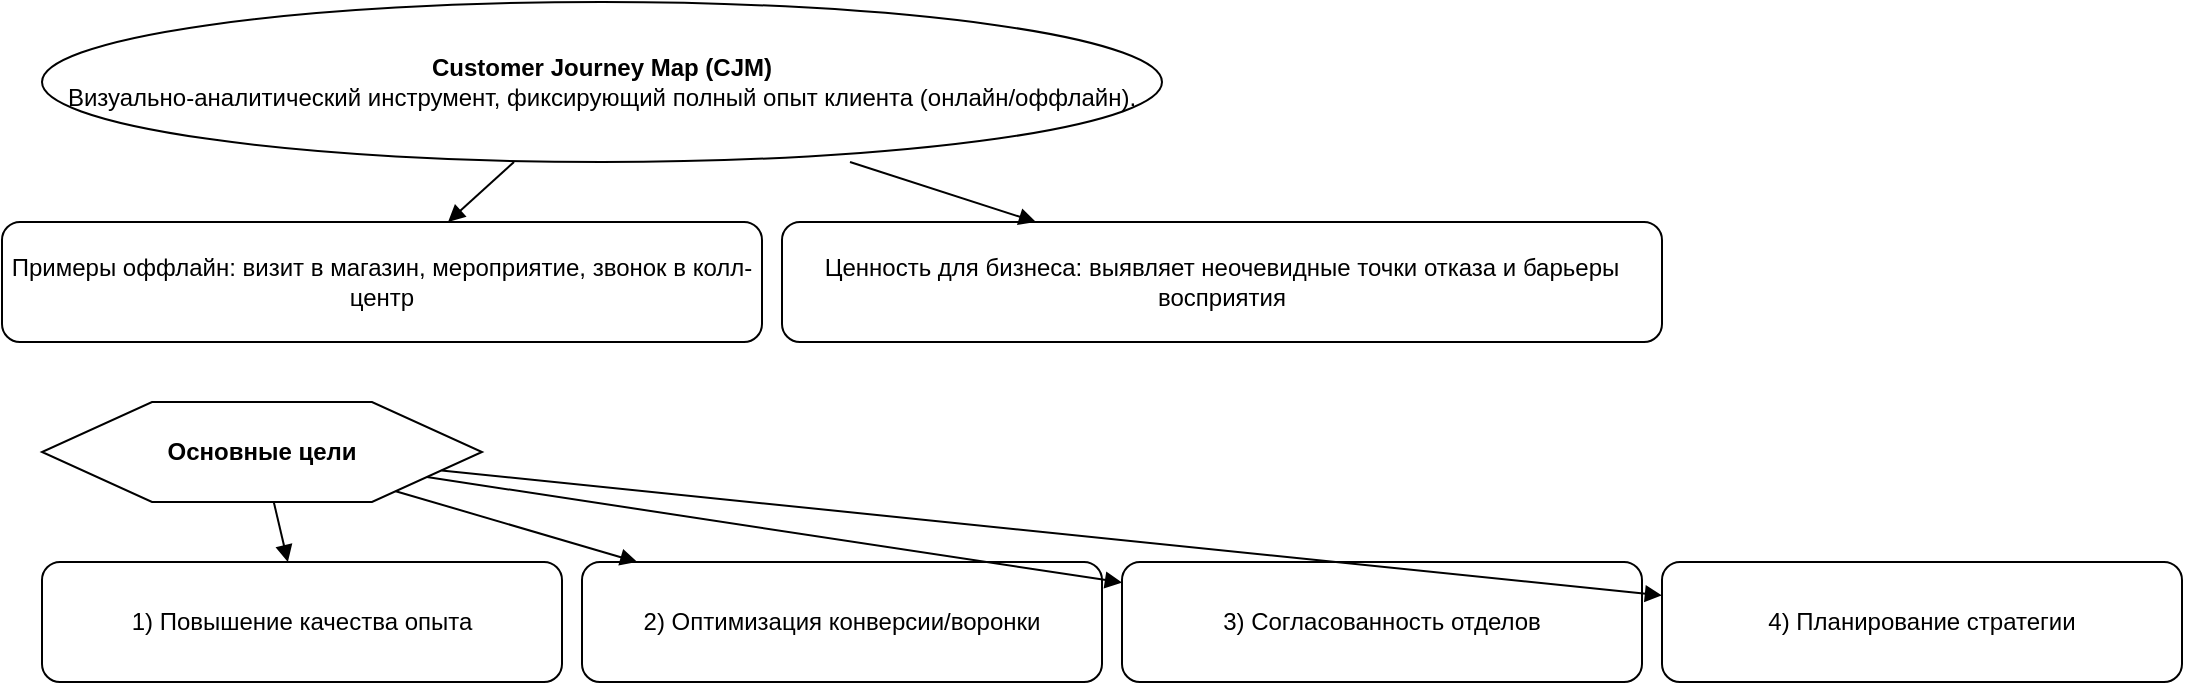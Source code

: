 <?xml version="1.0" encoding="utf-8"?>
<mxfile type="device" version="20.8.10">
  <diagram name="1. Понятие и цели CJM">
    <mxGraphModel dx="1280" dy="720" grid="1" gridSize="10" guides="1" tooltips="1" connect="1" arrows="1" fold="1" page="1" pageScale="1" pageWidth="1920" pageHeight="1080" background="#FFFFFF" math="0" shadow="0">
      <root>
        <mxCell id="0"/>
        <mxCell id="1" parent="0"/>
        <mxCell id="2" value="&lt;b&gt;Customer Journey Map (CJM)&lt;/b&gt;&lt;br&gt;Визуально-аналитический инструмент, фиксирующий полный опыт клиента (онлайн/оффлайн)." style="shape=ellipse;whiteSpace=wrap;html=1;" vertex="1" parent="1">
          <mxGeometry x="60" y="40" width="560" height="80" as="geometry"/>
        </mxCell>
        <mxCell id="3" value="Примеры оффлайн: визит в магазин, мероприятие, звонок в колл-центр" style="rounded=1;whiteSpace=wrap;html=1;" vertex="1" parent="1">
          <mxGeometry x="40" y="150" width="380" height="60" as="geometry"/>
        </mxCell>
        <mxCell id="4" value="Ценность для бизнеса: выявляет неочевидные точки отказа и барьеры восприятия" style="rounded=1;whiteSpace=wrap;html=1;" vertex="1" parent="1">
          <mxGeometry x="430" y="150" width="440" height="60" as="geometry"/>
        </mxCell>
        <mxCell id="5" style="endArrow=block;rounded=1;orthogonalLoop=1;jettySize=auto;html=1;" edge="1" parent="1" source="2" target="3">
          <mxGeometry relative="1" as="geometry"/>
        </mxCell>
        <mxCell id="6" style="endArrow=block;rounded=1;orthogonalLoop=1;jettySize=auto;html=1;" edge="1" parent="1" source="2" target="4">
          <mxGeometry relative="1" as="geometry"/>
        </mxCell>
        <mxCell id="7" value="&lt;b&gt;Основные цели&lt;/b&gt;" style="shape=hexagon;perimeter=hexagonPerimeter;whiteSpace=wrap;html=1;" vertex="1" parent="1">
          <mxGeometry x="60" y="240" width="220" height="50" as="geometry"/>
        </mxCell>
        <mxCell id="8" value="1) Повышение качества опыта" style="rounded=1;whiteSpace=wrap;html=1;" vertex="1" parent="1">
          <mxGeometry x="60" y="320" width="260" height="60" as="geometry"/>
        </mxCell>
        <mxCell id="9" value="2) Оптимизация конверсии/воронки" style="rounded=1;whiteSpace=wrap;html=1;" vertex="1" parent="1">
          <mxGeometry x="330" y="320" width="260" height="60" as="geometry"/>
        </mxCell>
        <mxCell id="10" value="3) Согласованность отделов" style="rounded=1;whiteSpace=wrap;html=1;" vertex="1" parent="1">
          <mxGeometry x="600" y="320" width="260" height="60" as="geometry"/>
        </mxCell>
        <mxCell id="11" value="4) Планирование стратегии" style="rounded=1;whiteSpace=wrap;html=1;" vertex="1" parent="1">
          <mxGeometry x="870" y="320" width="260" height="60" as="geometry"/>
        </mxCell>
        <mxCell id="12" style="endArrow=block;rounded=1;orthogonalLoop=1;jettySize=auto;html=1;" edge="1" parent="1" source="7" target="8">
          <mxGeometry relative="1" as="geometry"/>
        </mxCell>
        <mxCell id="13" style="endArrow=block;rounded=1;orthogonalLoop=1;jettySize=auto;html=1;" edge="1" parent="1" source="7" target="9">
          <mxGeometry relative="1" as="geometry"/>
        </mxCell>
        <mxCell id="14" style="endArrow=block;rounded=1;orthogonalLoop=1;jettySize=auto;html=1;" edge="1" parent="1" source="7" target="10">
          <mxGeometry relative="1" as="geometry"/>
        </mxCell>
        <mxCell id="15" style="endArrow=block;rounded=1;orthogonalLoop=1;jettySize=auto;html=1;" edge="1" parent="1" source="7" target="11">
          <mxGeometry relative="1" as="geometry"/>
        </mxCell>
      </root>
    </mxGraphModel>
  </diagram>
  <diagram name="2. Компоненты и структура CJM">
    <mxGraphModel dx="1280" dy="720" grid="1" gridSize="10" guides="1" tooltips="1" connect="1" arrows="1" fold="1" page="1" pageScale="1" pageWidth="1920" pageHeight="1080" background="#FFFFFF" math="0" shadow="0">
      <root>
        <mxCell id="0"/>
        <mxCell id="1" parent="0"/>
        <mxCell id="2" value="&lt;b&gt;Компоненты CJM&lt;/b&gt;" style="rounded=1;whiteSpace=wrap;html=1;fillColor=#dae8fc;strokeColor=#6c8ebf;" vertex="1" parent="1">
          <mxGeometry x="60" y="30" width="260" height="50" as="geometry"/>
        </mxCell>
        <mxCell id="3" value="&lt;b&gt;Этапы пути&lt;/b&gt;&lt;br&gt;Осведомление → Интерес → Рассмотрение → Покупка → Лояльность" style="swimlane;whiteSpace=wrap;html=1;rounded=1;" vertex="1" parent="1">
          <mxGeometry x="40" y="110" width="520" height="70" as="geometry"/>
        </mxCell>
        <mxCell id="4" style="endArrow=block;rounded=1;orthogonalLoop=1;jettySize=auto;html=1;" edge="1" parent="1" source="2" target="3">
          <mxGeometry relative="1" as="geometry"/>
        </mxCell>
        <mxCell id="5" value="&lt;b&gt;Действия пользователя&lt;/b&gt;&lt;br&gt;Поиск, регистрация, пробная покупка" style="swimlane;whiteSpace=wrap;html=1;rounded=1;" vertex="1" parent="1">
          <mxGeometry x="40" y="190" width="520" height="70" as="geometry"/>
        </mxCell>
        <mxCell id="6" style="endArrow=block;rounded=1;orthogonalLoop=1;jettySize=auto;html=1;" edge="1" parent="1" source="2" target="5">
          <mxGeometry relative="1" as="geometry"/>
        </mxCell>
        <mxCell id="7" value="&lt;b&gt;Каналы&lt;/b&gt;&lt;br&gt;Сайт, соцсети, email, оффлайн" style="swimlane;whiteSpace=wrap;html=1;rounded=1;" vertex="1" parent="1">
          <mxGeometry x="40" y="270" width="520" height="70" as="geometry"/>
        </mxCell>
        <mxCell id="8" style="endArrow=block;rounded=1;orthogonalLoop=1;jettySize=auto;html=1;" edge="1" parent="1" source="2" target="7">
          <mxGeometry relative="1" as="geometry"/>
        </mxCell>
        <mxCell id="9" value="&lt;b&gt;Эмоции/мотивации&lt;/b&gt;&lt;br&gt;Пики и спады, причины" style="swimlane;whiteSpace=wrap;html=1;rounded=1;" vertex="1" parent="1">
          <mxGeometry x="40" y="350" width="520" height="70" as="geometry"/>
        </mxCell>
        <mxCell id="10" style="endArrow=block;rounded=1;orthogonalLoop=1;jettySize=auto;html=1;" edge="1" parent="1" source="2" target="9">
          <mxGeometry relative="1" as="geometry"/>
        </mxCell>
        <mxCell id="11" value="&lt;b&gt;Болевые точки&lt;/b&gt;&lt;br&gt;Что мешает достигать цели" style="swimlane;whiteSpace=wrap;html=1;rounded=1;" vertex="1" parent="1">
          <mxGeometry x="40" y="430" width="520" height="70" as="geometry"/>
        </mxCell>
        <mxCell id="12" style="endArrow=block;rounded=1;orthogonalLoop=1;jettySize=auto;html=1;" edge="1" parent="1" source="2" target="11">
          <mxGeometry relative="1" as="geometry"/>
        </mxCell>
        <mxCell id="13" value="&lt;b&gt;Ожидания&lt;/b&gt;&lt;br&gt;Что клиент хочет на каждом этапе" style="swimlane;whiteSpace=wrap;html=1;rounded=1;" vertex="1" parent="1">
          <mxGeometry x="40" y="510" width="520" height="70" as="geometry"/>
        </mxCell>
        <mxCell id="14" style="endArrow=block;rounded=1;orthogonalLoop=1;jettySize=auto;html=1;" edge="1" parent="1" source="2" target="13">
          <mxGeometry relative="1" as="geometry"/>
        </mxCell>
        <mxCell id="15" value="&lt;b&gt;Возможности улучшений&lt;/b&gt;&lt;br&gt;Что меняем, чтобы превзойти ожидания" style="swimlane;whiteSpace=wrap;html=1;rounded=1;" vertex="1" parent="1">
          <mxGeometry x="40" y="590" width="520" height="70" as="geometry"/>
        </mxCell>
        <mxCell id="16" style="endArrow=block;rounded=1;orthogonalLoop=1;jettySize=auto;html=1;" edge="1" parent="1" source="2" target="15">
          <mxGeometry relative="1" as="geometry"/>
        </mxCell>
        <mxCell id="17" value="&lt;b&gt;Метрики успеха&lt;/b&gt;&lt;br&gt;Конверсия, NPS, время на этапе, обращения" style="swimlane;whiteSpace=wrap;html=1;rounded=1;" vertex="1" parent="1">
          <mxGeometry x="40" y="670" width="520" height="70" as="geometry"/>
        </mxCell>
        <mxCell id="18" style="endArrow=block;rounded=1;orthogonalLoop=1;jettySize=auto;html=1;" edge="1" parent="1" source="2" target="17">
          <mxGeometry relative="1" as="geometry"/>
        </mxCell>
      </root>
    </mxGraphModel>
  </diagram>
  <diagram name="3. Пошаговое создание CJM">
    <mxGraphModel dx="1280" dy="720" grid="1" gridSize="10" guides="1" tooltips="1" connect="1" arrows="1" fold="1" page="1" pageScale="1" pageWidth="1920" pageHeight="1080" background="#FFFFFF" math="0" shadow="0">
      <root>
        <mxCell id="0"/>
        <mxCell id="1" parent="0"/>
        <mxCell id="2" value="&lt;b&gt;1. Определить цель&lt;/b&gt;&lt;br&gt;Снижение отказов, ускорение обработки и т.п." style="rounded=1;whiteSpace=wrap;html=1;" vertex="1" parent="1">
          <mxGeometry x="60" y="60" width="420" height="70" as="geometry"/>
        </mxCell>
        <mxCell id="3" value="&lt;b&gt;2. Целевая аудитория&lt;/b&gt;&lt;br&gt;Создать персоны: цели, страхи, привычки" style="rounded=1;whiteSpace=wrap;html=1;" vertex="1" parent="1">
          <mxGeometry x="60" y="150" width="420" height="70" as="geometry"/>
        </mxCell>
        <mxCell id="4" style="endArrow=block;rounded=1;orthogonalLoop=1;jettySize=auto;html=1;" edge="1" parent="1" source="2" target="3">
          <mxGeometry relative="1" as="geometry"/>
        </mxCell>
        <mxCell id="5" value="&lt;b&gt;3. Сбор данных&lt;/b&gt;&lt;br&gt;Интервью, опросы, веб-аналитика, CRM, звонки" style="shape=process;rounded=1;whiteSpace=wrap;html=1;fillColor=#d5e8d4;strokeColor=#82b366;" vertex="1" parent="1">
          <mxGeometry x="60" y="240" width="420" height="70" as="geometry"/>
        </mxCell>
        <mxCell id="6" style="endArrow=block;rounded=1;orthogonalLoop=1;jettySize=auto;html=1;" edge="1" parent="1" source="3" target="5">
          <mxGeometry relative="1" as="geometry"/>
        </mxCell>
        <mxCell id="7" value="&lt;b&gt;4. Этапы пути&lt;/b&gt;&lt;br&gt;Осведомление → Интерес → Рассмотрение → Покупка → Лояльность" style="rounded=1;whiteSpace=wrap;html=1;" vertex="1" parent="1">
          <mxGeometry x="60" y="330" width="420" height="70" as="geometry"/>
        </mxCell>
        <mxCell id="8" style="endArrow=block;rounded=1;orthogonalLoop=1;jettySize=auto;html=1;" edge="1" parent="1" source="5" target="7">
          <mxGeometry relative="1" as="geometry"/>
        </mxCell>
        <mxCell id="9" value="&lt;b&gt;5. Точки контакта и эмоции&lt;/b&gt;&lt;br&gt;Онлайн/оффлайн каналы, реакции" style="rounded=1;whiteSpace=wrap;html=1;" vertex="1" parent="1">
          <mxGeometry x="60" y="420" width="420" height="70" as="geometry"/>
        </mxCell>
        <mxCell id="10" style="endArrow=block;rounded=1;orthogonalLoop=1;jettySize=auto;html=1;" edge="1" parent="1" source="7" target="9">
          <mxGeometry relative="1" as="geometry"/>
        </mxCell>
        <mxCell id="11" value="&lt;b&gt;6. Визуализация&lt;/b&gt;&lt;br&gt;Miro, UXPressia, Lucidchart, Figma" style="shape=document;whiteSpace=wrap;html=1;rounded=1;fillColor=#ffe6cc;strokeColor=#d79b00;" vertex="1" parent="1">
          <mxGeometry x="60" y="510" width="420" height="70" as="geometry"/>
        </mxCell>
        <mxCell id="12" style="endArrow=block;rounded=1;orthogonalLoop=1;jettySize=auto;html=1;" edge="1" parent="1" source="9" target="11">
          <mxGeometry relative="1" as="geometry"/>
        </mxCell>
        <mxCell id="13" value="&lt;b&gt;7. Анализ и приоритизация&lt;/b&gt;&lt;br&gt;Фокус на наибольшем влиянии" style="shape=process;rounded=1;whiteSpace=wrap;html=1;fillColor=#d5e8d4;strokeColor=#82b366;" vertex="1" parent="1">
          <mxGeometry x="60" y="600" width="420" height="70" as="geometry"/>
        </mxCell>
        <mxCell id="14" style="endArrow=block;rounded=1;orthogonalLoop=1;jettySize=auto;html=1;" edge="1" parent="1" source="11" target="13">
          <mxGeometry relative="1" as="geometry"/>
        </mxCell>
        <mxCell id="15" value="&lt;b&gt;8. Постоянное обновление&lt;/b&gt;&lt;br&gt;Связка с аналитикой, near real‑time" style="rounded=1;whiteSpace=wrap;html=1;" vertex="1" parent="1">
          <mxGeometry x="60" y="690" width="420" height="70" as="geometry"/>
        </mxCell>
        <mxCell id="16" style="endArrow=block;rounded=1;orthogonalLoop=1;jettySize=auto;html=1;" edge="1" parent="1" source="13" target="15">
          <mxGeometry relative="1" as="geometry"/>
        </mxCell>
      </root>
    </mxGraphModel>
  </diagram>
  <diagram name="4. Типы карт CJM">
    <mxGraphModel dx="1280" dy="720" grid="1" gridSize="10" guides="1" tooltips="1" connect="1" arrows="1" fold="1" page="1" pageScale="1" pageWidth="1920" pageHeight="1080" background="#FFFFFF" math="0" shadow="0">
      <root>
        <mxCell id="0"/>
        <mxCell id="1" parent="0"/>
        <mxCell id="2" value="&lt;b&gt;Типы CJM&lt;/b&gt;" style="shape=ellipse;whiteSpace=wrap;html=1;" vertex="1" parent="1">
          <mxGeometry x="480" y="60" width="220" height="60" as="geometry"/>
        </mxCell>
        <mxCell id="3" value="&lt;b&gt;As‑Is&lt;/b&gt;&lt;br&gt;Текущий опыт, диагностика слабых мест" style="rounded=1;whiteSpace=wrap;html=1;" vertex="1" parent="1">
          <mxGeometry x="160" y="200" width="260" height="80" as="geometry"/>
        </mxCell>
        <mxCell id="4" style="endArrow=block;rounded=1;orthogonalLoop=1;jettySize=auto;html=1;" edge="1" parent="1" source="2" target="3">
          <mxGeometry relative="1" as="geometry"/>
        </mxCell>
        <mxCell id="5" value="&lt;b&gt;To‑Be&lt;/b&gt;&lt;br&gt;Целевая модель после изменений" style="rounded=1;whiteSpace=wrap;html=1;" vertex="1" parent="1">
          <mxGeometry x="480" y="200" width="260" height="80" as="geometry"/>
        </mxCell>
        <mxCell id="6" style="endArrow=block;rounded=1;orthogonalLoop=1;jettySize=auto;html=1;" edge="1" parent="1" source="2" target="5">
          <mxGeometry relative="1" as="geometry"/>
        </mxCell>
        <mxCell id="7" value="&lt;b&gt;Персонажная&lt;/b&gt;&lt;br&gt;Для конкретного сегмента/персоны" style="rounded=1;whiteSpace=wrap;html=1;" vertex="1" parent="1">
          <mxGeometry x="800" y="200" width="260" height="80" as="geometry"/>
        </mxCell>
        <mxCell id="8" style="endArrow=block;rounded=1;orthogonalLoop=1;jettySize=auto;html=1;" edge="1" parent="1" source="2" target="7">
          <mxGeometry relative="1" as="geometry"/>
        </mxCell>
        <mxCell id="9" value="&lt;b&gt;Сервисная&lt;/b&gt;&lt;br&gt;Фокус на канале/услуге" style="rounded=1;whiteSpace=wrap;html=1;" vertex="1" parent="1">
          <mxGeometry x="320" y="340" width="260" height="80" as="geometry"/>
        </mxCell>
        <mxCell id="10" style="endArrow=block;rounded=1;orthogonalLoop=1;jettySize=auto;html=1;" edge="1" parent="1" source="2" target="9">
          <mxGeometry relative="1" as="geometry"/>
        </mxCell>
        <mxCell id="11" value="&lt;b&gt;Дневниковая&lt;/b&gt;&lt;br&gt;По пользовательским записям во времени" style="rounded=1;whiteSpace=wrap;html=1;" vertex="1" parent="1">
          <mxGeometry x="640" y="340" width="260" height="80" as="geometry"/>
        </mxCell>
        <mxCell id="12" style="endArrow=block;rounded=1;orthogonalLoop=1;jettySize=auto;html=1;" edge="1" parent="1" source="2" target="11">
          <mxGeometry relative="1" as="geometry"/>
        </mxCell>
      </root>
    </mxGraphModel>
  </diagram>
  <diagram name="5. Примеры противоречий">
    <mxGraphModel dx="1280" dy="720" grid="1" gridSize="10" guides="1" tooltips="1" connect="1" arrows="1" fold="1" page="1" pageScale="1" pageWidth="1920" pageHeight="1080" background="#FFFFFF" math="0" shadow="0">
      <root>
        <mxCell id="0"/>
        <mxCell id="1" parent="0"/>
        <mxCell id="2" value="&lt;b&gt;Противоречия, выявленные CJM&lt;/b&gt;" style="rounded=1;whiteSpace=wrap;html=1;fillColor=#f8cecc;strokeColor=#b85450;" vertex="1" parent="1">
          <mxGeometry x="60" y="40" width="420" height="60" as="geometry"/>
        </mxCell>
        <mxCell id="3" value="Покупка: обязательна регистрация" style="rounded=1;whiteSpace=wrap;html=1;" vertex="1" parent="1">
          <mxGeometry x="60" y="140" width="280" height="60" as="geometry"/>
        </mxCell>
        <mxCell id="4" value="Покупка: гостевой чек‑аут без регистрации" style="rounded=1;whiteSpace=wrap;html=1;" vertex="1" parent="1">
          <mxGeometry x="360" y="140" width="320" height="60" as="geometry"/>
        </mxCell>
        <mxCell id="5" value="Решение: гостевой чек‑аут + опция регистрации после оплаты" style="rounded=1;whiteSpace=wrap;html=1;fillColor=#d5e8d4;strokeColor=#82b366;" vertex="1" parent="1">
          <mxGeometry x="720" y="140" width="420" height="80" as="geometry"/>
        </mxCell>
        <mxCell id="6" style="endArrow=block;rounded=1;orthogonalLoop=1;jettySize=auto;html=1;" edge="1" parent="1" source="2" target="3">
          <mxGeometry relative="1" as="geometry"/>
        </mxCell>
        <mxCell id="7" style="endArrow=block;rounded=1;orthogonalLoop=1;jettySize=auto;html=1;" edge="1" parent="1" source="2" target="4">
          <mxGeometry relative="1" as="geometry"/>
        </mxCell>
        <mxCell id="8" style="endArrow=block;rounded=1;orthogonalLoop=1;jettySize=auto;html=1;" edge="1" parent="1" source="3" target="5">
          <mxGeometry relative="1" as="geometry"/>
        </mxCell>
        <mxCell id="9" style="endArrow=block;rounded=1;orthogonalLoop=1;jettySize=auto;html=1;" edge="1" parent="1" source="4" target="5">
          <mxGeometry relative="1" as="geometry"/>
        </mxCell>
        <mxCell id="10" value="Поддержка: отмена до передачи курьеру" style="rounded=1;whiteSpace=wrap;html=1;" vertex="1" parent="1">
          <mxGeometry x="60" y="260" width="320" height="60" as="geometry"/>
        </mxCell>
        <mxCell id="11" value="Поддержка: отмена только в первые 10 минут" style="rounded=1;whiteSpace=wrap;html=1;" vertex="1" parent="1">
          <mxGeometry x="400" y="260" width="320" height="60" as="geometry"/>
        </mxCell>
        <mxCell id="12" value="Решение: единый критерий (время ИЛИ статус), вынести в правила" style="rounded=1;whiteSpace=wrap;html=1;fillColor=#d5e8d4;strokeColor=#82b366;" vertex="1" parent="1">
          <mxGeometry x="740" y="260" width="400" height="80" as="geometry"/>
        </mxCell>
        <mxCell id="13" style="endArrow=block;rounded=1;orthogonalLoop=1;jettySize=auto;html=1;" edge="1" parent="1" source="10" target="12">
          <mxGeometry relative="1" as="geometry"/>
        </mxCell>
        <mxCell id="14" style="endArrow=block;rounded=1;orthogonalLoop=1;jettySize=auto;html=1;" edge="1" parent="1" source="11" target="12">
          <mxGeometry relative="1" as="geometry"/>
        </mxCell>
        <mxCell id="15" value="Лояльность: бесплатные получают бонусы" style="rounded=1;whiteSpace=wrap;html=1;" vertex="1" parent="1">
          <mxGeometry x="60" y="380" width="320" height="60" as="geometry"/>
        </mxCell>
        <mxCell id="16" value="Лояльность: только платные подписчики участвуют" style="rounded=1;whiteSpace=wrap;html=1;" vertex="1" parent="1">
          <mxGeometry x="400" y="380" width="360" height="60" as="geometry"/>
        </mxCell>
        <mxCell id="17" value="Решение: определить правила для free‑users или ограничить этапы" style="rounded=1;whiteSpace=wrap;html=1;fillColor=#d5e8d4;strokeColor=#82b366;" vertex="1" parent="1">
          <mxGeometry x="780" y="380" width="380" height="80" as="geometry"/>
        </mxCell>
        <mxCell id="18" style="endArrow=block;rounded=1;orthogonalLoop=1;jettySize=auto;html=1;" edge="1" parent="1" source="15" target="17">
          <mxGeometry relative="1" as="geometry"/>
        </mxCell>
        <mxCell id="19" style="endArrow=block;rounded=1;orthogonalLoop=1;jettySize=auto;html=1;" edge="1" parent="1" source="16" target="17">
          <mxGeometry relative="1" as="geometry"/>
        </mxCell>
      </root>
    </mxGraphModel>
  </diagram>
  <diagram name="6. Рекомендации и ошибки">
    <mxGraphModel dx="1280" dy="720" grid="1" gridSize="10" guides="1" tooltips="1" connect="1" arrows="1" fold="1" page="1" pageScale="1" pageWidth="1920" pageHeight="1080" background="#FFFFFF" math="0" shadow="0">
      <root>
        <mxCell id="0"/>
        <mxCell id="1" parent="0"/>
        <mxCell id="2" value="&lt;b&gt;Рекомендации&lt;/b&gt;" style="rounded=1;whiteSpace=wrap;html=1;fillColor=#dae8fc;strokeColor=#6c8ebf;" vertex="1" parent="1">
          <mxGeometry x="80" y="60" width="260" height="60" as="geometry"/>
        </mxCell>
        <mxCell id="3" value="Кросс‑функциональная команда: маркетинг, продажи, продукт, поддержка" style="rounded=1;whiteSpace=wrap;html=1;" vertex="1" parent="1">
          <mxGeometry x="60" y="140" width="540" height="60" as="geometry"/>
        </mxCell>
        <mxCell id="4" style="endArrow=block;rounded=1;orthogonalLoop=1;jettySize=auto;html=1;" edge="1" parent="1" source="2" target="3">
          <mxGeometry relative="1" as="geometry"/>
        </mxCell>
        <mxCell id="5" value="Опирайтесь на подтверждённые данные (quant + qual), а не гипотезы" style="rounded=1;whiteSpace=wrap;html=1;" vertex="1" parent="1">
          <mxGeometry x="60" y="210" width="540" height="60" as="geometry"/>
        </mxCell>
        <mxCell id="6" style="endArrow=block;rounded=1;orthogonalLoop=1;jettySize=auto;html=1;" edge="1" parent="1" source="2" target="5">
          <mxGeometry relative="1" as="geometry"/>
        </mxCell>
        <mxCell id="7" value="Баланс детализации и наглядности" style="rounded=1;whiteSpace=wrap;html=1;" vertex="1" parent="1">
          <mxGeometry x="60" y="280" width="540" height="60" as="geometry"/>
        </mxCell>
        <mxCell id="8" style="endArrow=block;rounded=1;orthogonalLoop=1;jettySize=auto;html=1;" edge="1" parent="1" source="2" target="7">
          <mxGeometry relative="1" as="geometry"/>
        </mxCell>
        <mxCell id="9" value="Делайте карту обучающим материалом для новичков" style="rounded=1;whiteSpace=wrap;html=1;" vertex="1" parent="1">
          <mxGeometry x="60" y="350" width="540" height="60" as="geometry"/>
        </mxCell>
        <mxCell id="10" style="endArrow=block;rounded=1;orthogonalLoop=1;jettySize=auto;html=1;" edge="1" parent="1" source="2" target="9">
          <mxGeometry relative="1" as="geometry"/>
        </mxCell>
        <mxCell id="11" value="&lt;b&gt;Частые ошибки&lt;/b&gt;" style="rounded=1;whiteSpace=wrap;html=1;fillColor=#f8cecc;strokeColor=#b85450;" vertex="1" parent="1">
          <mxGeometry x="720" y="60" width="260" height="60" as="geometry"/>
        </mxCell>
        <mxCell id="12" value="Игнорирование эмоций" style="rounded=1;whiteSpace=wrap;html=1;" vertex="1" parent="1">
          <mxGeometry x="700" y="140" width="400" height="60" as="geometry"/>
        </mxCell>
        <mxCell id="13" style="endArrow=block;rounded=1;orthogonalLoop=1;jettySize=auto;html=1;" edge="1" parent="1" source="11" target="12">
          <mxGeometry relative="1" as="geometry"/>
        </mxCell>
        <mxCell id="14" value="Нет конкретной аудитории/персоны" style="rounded=1;whiteSpace=wrap;html=1;" vertex="1" parent="1">
          <mxGeometry x="700" y="210" width="400" height="60" as="geometry"/>
        </mxCell>
        <mxCell id="15" style="endArrow=block;rounded=1;orthogonalLoop=1;jettySize=auto;html=1;" edge="1" parent="1" source="11" target="14">
          <mxGeometry relative="1" as="geometry"/>
        </mxCell>
        <mxCell id="16" value="Редкое обновление CJM" style="rounded=1;whiteSpace=wrap;html=1;" vertex="1" parent="1">
          <mxGeometry x="700" y="280" width="400" height="60" as="geometry"/>
        </mxCell>
        <mxCell id="17" style="endArrow=block;rounded=1;orthogonalLoop=1;jettySize=auto;html=1;" edge="1" parent="1" source="11" target="16">
          <mxGeometry relative="1" as="geometry"/>
        </mxCell>
        <mxCell id="18" value="Перегрузка карты данными" style="rounded=1;whiteSpace=wrap;html=1;" vertex="1" parent="1">
          <mxGeometry x="700" y="350" width="400" height="60" as="geometry"/>
        </mxCell>
        <mxCell id="19" style="endArrow=block;rounded=1;orthogonalLoop=1;jettySize=auto;html=1;" edge="1" parent="1" source="11" target="18">
          <mxGeometry relative="1" as="geometry"/>
        </mxCell>
      </root>
    </mxGraphModel>
  </diagram>
</mxfile>
